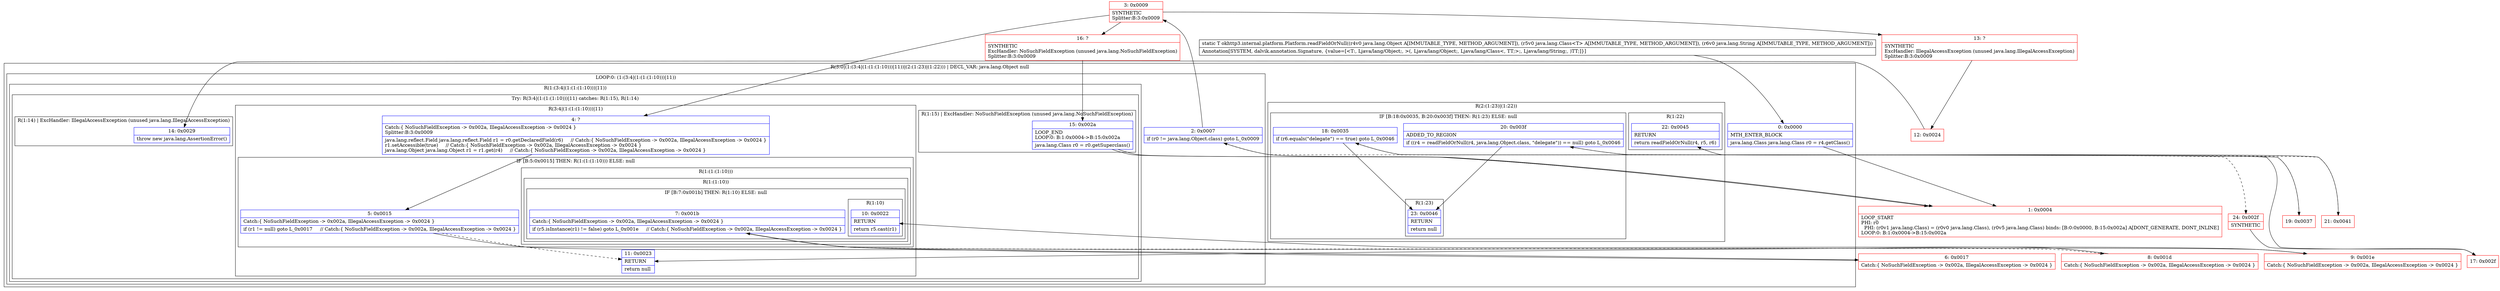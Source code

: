 digraph "CFG forokhttp3.internal.platform.Platform.readFieldOrNull(Ljava\/lang\/Object;Ljava\/lang\/Class;Ljava\/lang\/String;)Ljava\/lang\/Object;" {
subgraph cluster_Region_1148817776 {
label = "R(3:0|(1:(3:4|(1:(1:(1:10)))|11))|(2:(1:23)|(1:22))) | DECL_VAR: java.lang.Object null\l";
node [shape=record,color=blue];
Node_0 [shape=record,label="{0\:\ 0x0000|MTH_ENTER_BLOCK\l|java.lang.Class java.lang.Class r0 = r4.getClass()\l}"];
subgraph cluster_LoopRegion_1013481680 {
label = "LOOP:0: (1:(3:4|(1:(1:(1:10)))|11))";
node [shape=record,color=blue];
Node_2 [shape=record,label="{2\:\ 0x0007|if (r0 != java.lang.Object.class) goto L_0x0009\l}"];
subgraph cluster_Region_800856575 {
label = "R(1:(3:4|(1:(1:(1:10)))|11))";
node [shape=record,color=blue];
subgraph cluster_TryCatchRegion_821844121 {
label = "Try: R(3:4|(1:(1:(1:10)))|11) catches: R(1:15), R(1:14)";
node [shape=record,color=blue];
subgraph cluster_Region_1428677539 {
label = "R(3:4|(1:(1:(1:10)))|11)";
node [shape=record,color=blue];
Node_4 [shape=record,label="{4\:\ ?|Catch:\{ NoSuchFieldException \-\> 0x002a, IllegalAccessException \-\> 0x0024 \}\lSplitter:B:3:0x0009\l|java.lang.reflect.Field java.lang.reflect.Field r1 = r0.getDeclaredField(r6)     \/\/ Catch:\{ NoSuchFieldException \-\> 0x002a, IllegalAccessException \-\> 0x0024 \}\lr1.setAccessible(true)     \/\/ Catch:\{ NoSuchFieldException \-\> 0x002a, IllegalAccessException \-\> 0x0024 \}\ljava.lang.Object java.lang.Object r1 = r1.get(r4)     \/\/ Catch:\{ NoSuchFieldException \-\> 0x002a, IllegalAccessException \-\> 0x0024 \}\l}"];
subgraph cluster_IfRegion_1574767206 {
label = "IF [B:5:0x0015] THEN: R(1:(1:(1:10))) ELSE: null";
node [shape=record,color=blue];
Node_5 [shape=record,label="{5\:\ 0x0015|Catch:\{ NoSuchFieldException \-\> 0x002a, IllegalAccessException \-\> 0x0024 \}\l|if (r1 != null) goto L_0x0017     \/\/ Catch:\{ NoSuchFieldException \-\> 0x002a, IllegalAccessException \-\> 0x0024 \}\l}"];
subgraph cluster_Region_876997877 {
label = "R(1:(1:(1:10)))";
node [shape=record,color=blue];
subgraph cluster_Region_1589315546 {
label = "R(1:(1:10))";
node [shape=record,color=blue];
subgraph cluster_IfRegion_55793178 {
label = "IF [B:7:0x001b] THEN: R(1:10) ELSE: null";
node [shape=record,color=blue];
Node_7 [shape=record,label="{7\:\ 0x001b|Catch:\{ NoSuchFieldException \-\> 0x002a, IllegalAccessException \-\> 0x0024 \}\l|if (r5.isInstance(r1) != false) goto L_0x001e     \/\/ Catch:\{ NoSuchFieldException \-\> 0x002a, IllegalAccessException \-\> 0x0024 \}\l}"];
subgraph cluster_Region_2068129952 {
label = "R(1:10)";
node [shape=record,color=blue];
Node_10 [shape=record,label="{10\:\ 0x0022|RETURN\l|return r5.cast(r1)\l}"];
}
}
}
}
}
Node_11 [shape=record,label="{11\:\ 0x0023|RETURN\l|return null\l}"];
}
subgraph cluster_Region_778962880 {
label = "R(1:15) | ExcHandler: NoSuchFieldException (unused java.lang.NoSuchFieldException)\l";
node [shape=record,color=blue];
Node_15 [shape=record,label="{15\:\ 0x002a|LOOP_END\lLOOP:0: B:1:0x0004\-\>B:15:0x002a\l|java.lang.Class r0 = r0.getSuperclass()\l}"];
}
subgraph cluster_Region_285707795 {
label = "R(1:14) | ExcHandler: IllegalAccessException (unused java.lang.IllegalAccessException)\l";
node [shape=record,color=blue];
Node_14 [shape=record,label="{14\:\ 0x0029|throw new java.lang.AssertionError()\l}"];
}
}
}
}
subgraph cluster_Region_1139614778 {
label = "R(2:(1:23)|(1:22))";
node [shape=record,color=blue];
subgraph cluster_IfRegion_1490311926 {
label = "IF [B:18:0x0035, B:20:0x003f] THEN: R(1:23) ELSE: null";
node [shape=record,color=blue];
Node_18 [shape=record,label="{18\:\ 0x0035|if (r6.equals(\"delegate\") == true) goto L_0x0046\l}"];
Node_20 [shape=record,label="{20\:\ 0x003f|ADDED_TO_REGION\l|if ((r4 = readFieldOrNull(r4, java.lang.Object.class, \"delegate\")) == null) goto L_0x0046\l}"];
subgraph cluster_Region_1582765025 {
label = "R(1:23)";
node [shape=record,color=blue];
Node_23 [shape=record,label="{23\:\ 0x0046|RETURN\l|return null\l}"];
}
}
subgraph cluster_Region_1930258734 {
label = "R(1:22)";
node [shape=record,color=blue];
Node_22 [shape=record,label="{22\:\ 0x0045|RETURN\l|return readFieldOrNull(r4, r5, r6)\l}"];
}
}
}
subgraph cluster_Region_778962880 {
label = "R(1:15) | ExcHandler: NoSuchFieldException (unused java.lang.NoSuchFieldException)\l";
node [shape=record,color=blue];
Node_15 [shape=record,label="{15\:\ 0x002a|LOOP_END\lLOOP:0: B:1:0x0004\-\>B:15:0x002a\l|java.lang.Class r0 = r0.getSuperclass()\l}"];
}
subgraph cluster_Region_285707795 {
label = "R(1:14) | ExcHandler: IllegalAccessException (unused java.lang.IllegalAccessException)\l";
node [shape=record,color=blue];
Node_14 [shape=record,label="{14\:\ 0x0029|throw new java.lang.AssertionError()\l}"];
}
Node_1 [shape=record,color=red,label="{1\:\ 0x0004|LOOP_START\lPHI: r0 \l  PHI: (r0v1 java.lang.Class) = (r0v0 java.lang.Class), (r0v5 java.lang.Class) binds: [B:0:0x0000, B:15:0x002a] A[DONT_GENERATE, DONT_INLINE]\lLOOP:0: B:1:0x0004\-\>B:15:0x002a\l}"];
Node_3 [shape=record,color=red,label="{3\:\ 0x0009|SYNTHETIC\lSplitter:B:3:0x0009\l}"];
Node_6 [shape=record,color=red,label="{6\:\ 0x0017|Catch:\{ NoSuchFieldException \-\> 0x002a, IllegalAccessException \-\> 0x0024 \}\l}"];
Node_8 [shape=record,color=red,label="{8\:\ 0x001d|Catch:\{ NoSuchFieldException \-\> 0x002a, IllegalAccessException \-\> 0x0024 \}\l}"];
Node_9 [shape=record,color=red,label="{9\:\ 0x001e|Catch:\{ NoSuchFieldException \-\> 0x002a, IllegalAccessException \-\> 0x0024 \}\l}"];
Node_12 [shape=record,color=red,label="{12\:\ 0x0024}"];
Node_13 [shape=record,color=red,label="{13\:\ ?|SYNTHETIC\lExcHandler: IllegalAccessException (unused java.lang.IllegalAccessException)\lSplitter:B:3:0x0009\l}"];
Node_16 [shape=record,color=red,label="{16\:\ ?|SYNTHETIC\lExcHandler: NoSuchFieldException (unused java.lang.NoSuchFieldException)\lSplitter:B:3:0x0009\l}"];
Node_17 [shape=record,color=red,label="{17\:\ 0x002f}"];
Node_19 [shape=record,color=red,label="{19\:\ 0x0037}"];
Node_21 [shape=record,color=red,label="{21\:\ 0x0041}"];
Node_24 [shape=record,color=red,label="{24\:\ 0x002f|SYNTHETIC\l}"];
MethodNode[shape=record,label="{static T okhttp3.internal.platform.Platform.readFieldOrNull((r4v0 java.lang.Object A[IMMUTABLE_TYPE, METHOD_ARGUMENT]), (r5v0 java.lang.Class\<T\> A[IMMUTABLE_TYPE, METHOD_ARGUMENT]), (r6v0 java.lang.String A[IMMUTABLE_TYPE, METHOD_ARGUMENT]))  | Annotation[SYSTEM, dalvik.annotation.Signature, \{value=[\<T:, Ljava\/lang\/Object;, \>(, Ljava\/lang\/Object;, Ljava\/lang\/Class\<, TT;\>;, Ljava\/lang\/String;, )TT;]\}]\l}"];
MethodNode -> Node_0;
Node_0 -> Node_1;
Node_2 -> Node_3;
Node_2 -> Node_24[style=dashed];
Node_4 -> Node_5;
Node_5 -> Node_6;
Node_5 -> Node_11[style=dashed];
Node_7 -> Node_8[style=dashed];
Node_7 -> Node_9;
Node_15 -> Node_1;
Node_18 -> Node_19[style=dashed];
Node_18 -> Node_23;
Node_20 -> Node_21[style=dashed];
Node_20 -> Node_23;
Node_15 -> Node_1;
Node_1 -> Node_2;
Node_3 -> Node_4;
Node_3 -> Node_16;
Node_3 -> Node_13;
Node_6 -> Node_7;
Node_8 -> Node_11;
Node_9 -> Node_10;
Node_12 -> Node_14;
Node_13 -> Node_12;
Node_16 -> Node_15;
Node_17 -> Node_18;
Node_19 -> Node_20;
Node_21 -> Node_22;
Node_24 -> Node_17;
}

